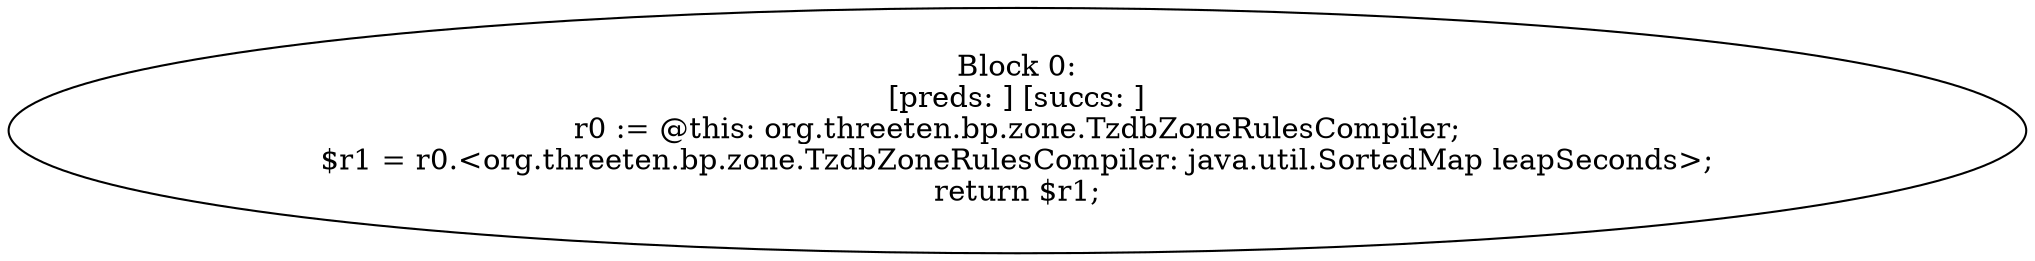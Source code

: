 digraph "unitGraph" {
    "Block 0:
[preds: ] [succs: ]
r0 := @this: org.threeten.bp.zone.TzdbZoneRulesCompiler;
$r1 = r0.<org.threeten.bp.zone.TzdbZoneRulesCompiler: java.util.SortedMap leapSeconds>;
return $r1;
"
}
